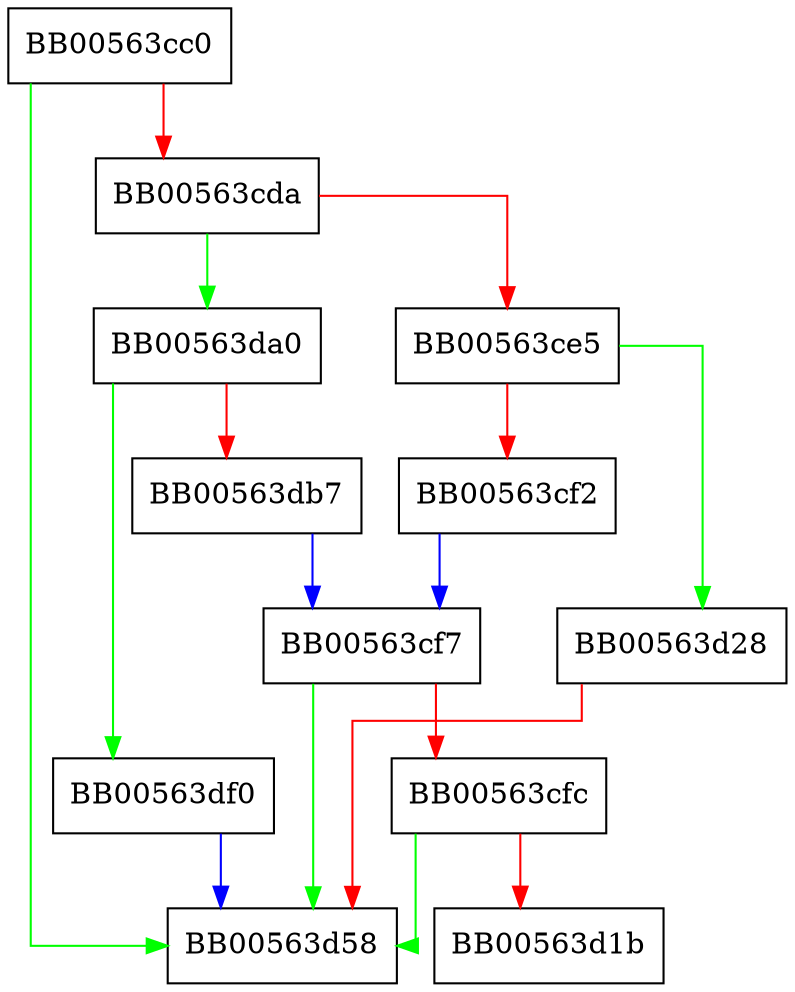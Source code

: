 digraph CMS_EnvelopedData_create_ex {
  node [shape="box"];
  graph [splines=ortho];
  BB00563cc0 -> BB00563d58 [color="green"];
  BB00563cc0 -> BB00563cda [color="red"];
  BB00563cda -> BB00563da0 [color="green"];
  BB00563cda -> BB00563ce5 [color="red"];
  BB00563ce5 -> BB00563d28 [color="green"];
  BB00563ce5 -> BB00563cf2 [color="red"];
  BB00563cf2 -> BB00563cf7 [color="blue"];
  BB00563cf7 -> BB00563d58 [color="green"];
  BB00563cf7 -> BB00563cfc [color="red"];
  BB00563cfc -> BB00563d58 [color="green"];
  BB00563cfc -> BB00563d1b [color="red"];
  BB00563d28 -> BB00563d58 [color="red"];
  BB00563da0 -> BB00563df0 [color="green"];
  BB00563da0 -> BB00563db7 [color="red"];
  BB00563db7 -> BB00563cf7 [color="blue"];
  BB00563df0 -> BB00563d58 [color="blue"];
}